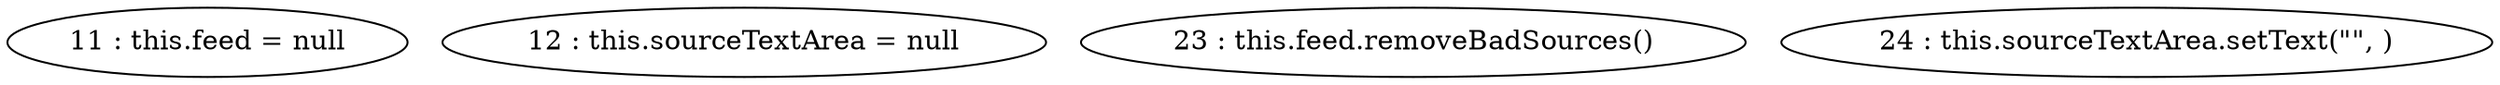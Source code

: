 digraph G {
"11 : this.feed = null"
"12 : this.sourceTextArea = null"
"23 : this.feed.removeBadSources()"
"24 : this.sourceTextArea.setText(\"\", )"
}